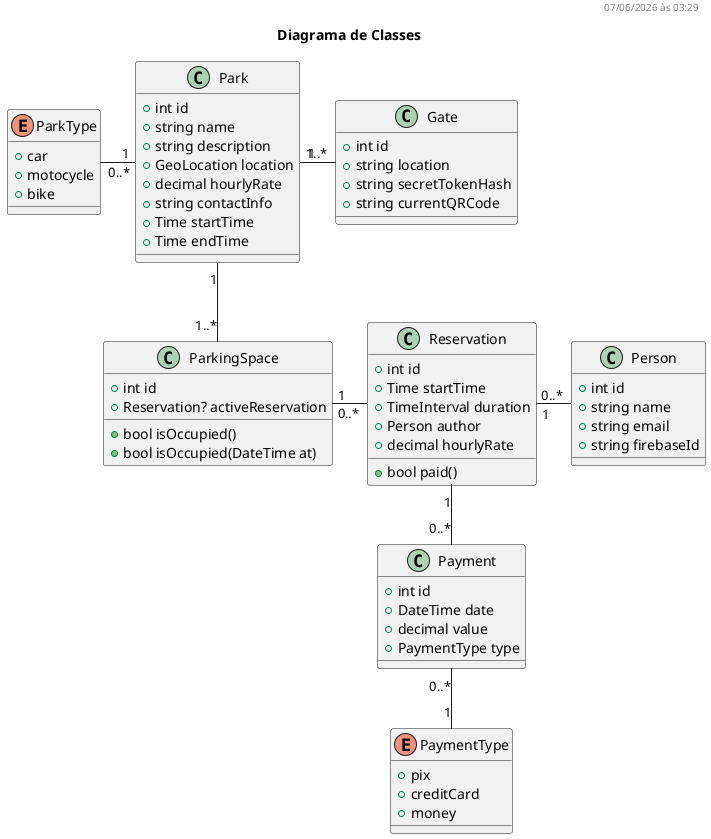 @startuml

header %date("dd/MM/yyyy' às 'HH:mm")
title Diagrama de Classes

class Park {
    +int id
    +string name
    +string description
    +GeoLocation location
    +decimal hourlyRate
    +string contactInfo
    +Time startTime
    +Time endTime
}

enum ParkType {
    +car
    +motocycle
    +bike
}

class Gate {
    +int id
    'ip address
    +string location
    +string secretTokenHash
    +string currentQRCode
}

Park "1" -r- "1..*" Gate
Park "0..*" -left- "    1" ParkType
Park "1" -- "1..*" ParkingSpace

class ParkingSpace {
    +int id
    +Reservation? activeReservation

    +bool isOccupied()
    +bool isOccupied(DateTime at)
}

ParkingSpace "1    " -r- "0..*" Reservation

class Reservation {
    +int id
    +Time startTime
    +TimeInterval duration
    +Person author
    +decimal hourlyRate
    +bool paid()
}

Reservation "1" -- "0..*" Payment

class Payment {
    +int id
    +DateTime date
    +decimal value
    +PaymentType type
}

Payment "0..*" -- "1" PaymentType

enum PaymentType {
    +pix
    +creditCard
    +money
}

Person "1    " -l- "0..*" Reservation

class Person {
    +int id
    +string name
    +string email
    +string firebaseId
}


@enduml